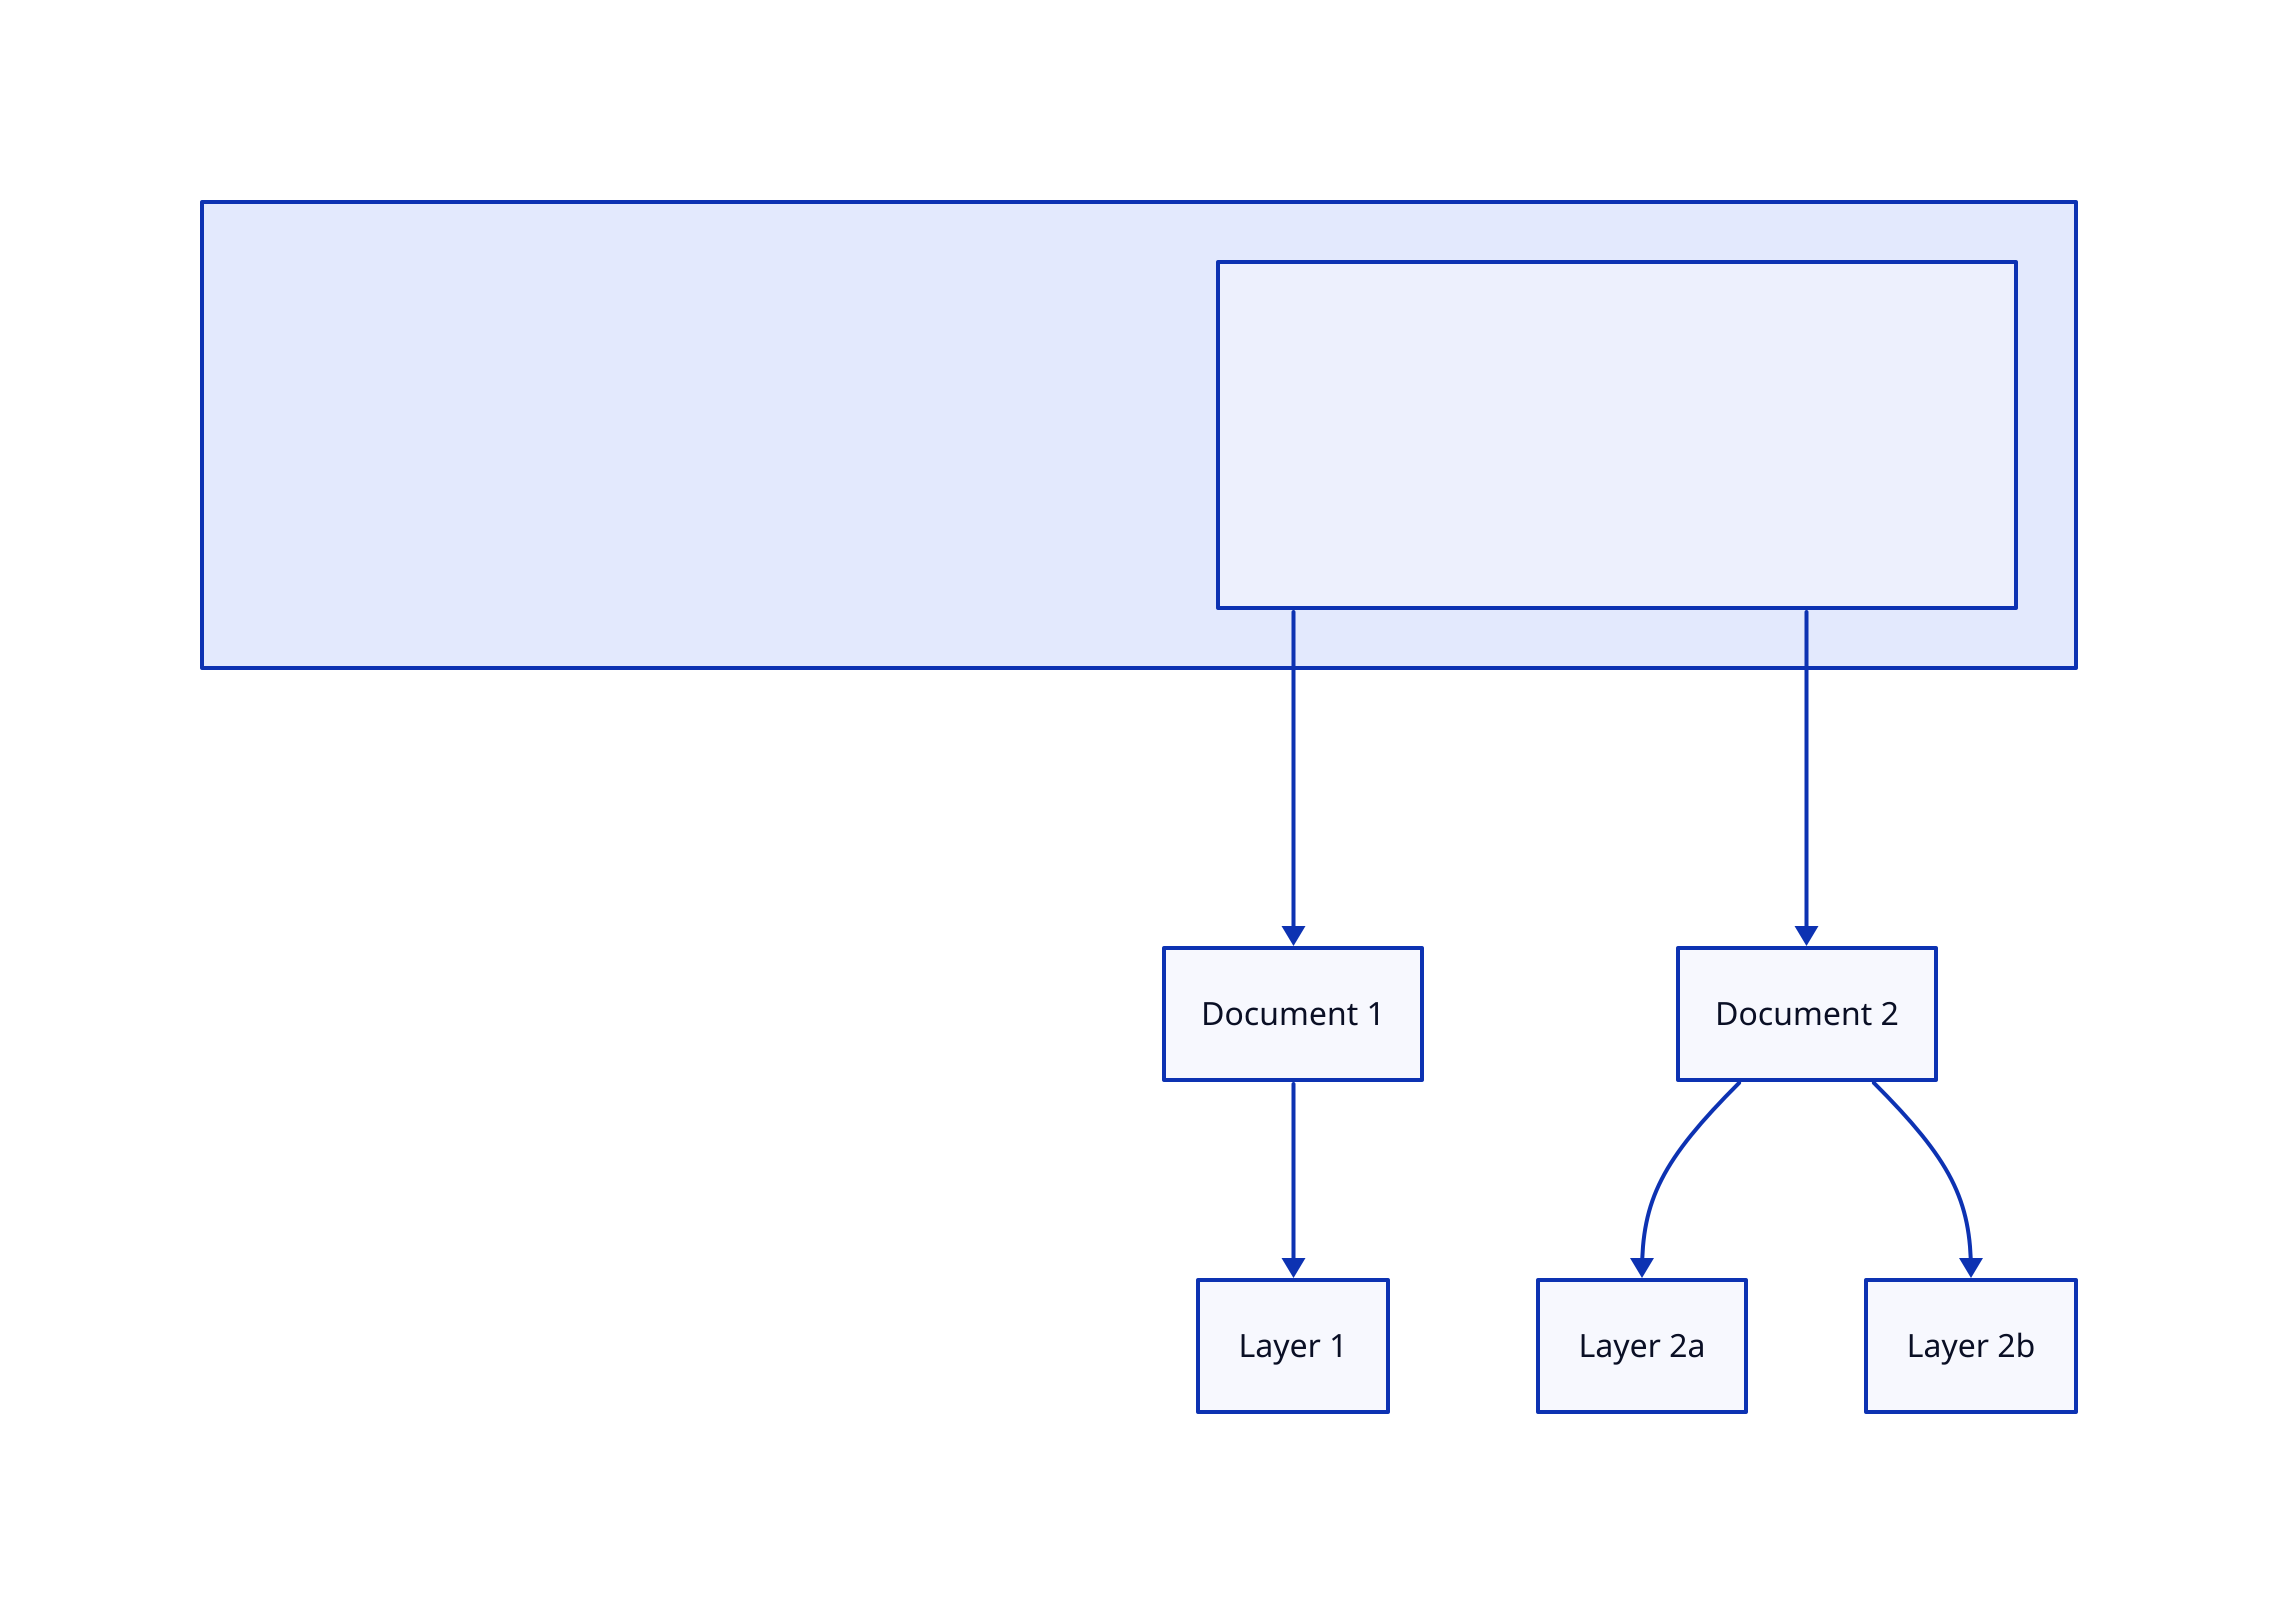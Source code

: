 classes: {
    d: {
        style: {
            stroke-dash: 3
            border-radius: 5
        }
    }
}

user: ""
user.text: |md
Primary Level of User Engagement
- search for concent
- access individual documents for georeferencing
|

user.map1: ""
user.map1.text: |md
#### Multi-page Atlas
- two (or more) scanned documents
- each document can be split to multiple pieces<br/>(necessary to handle insets)
|
doc1: Document 1
doc2: Document 2

user.map1 -> doc1
user.map1 -> doc2

lyr1: Layer 1
lyr2a: Layer 2a
lyr2b: Layer 2b

doc1 -> lyr1
doc2 -> lyr2a
doc2 -> lyr2b
